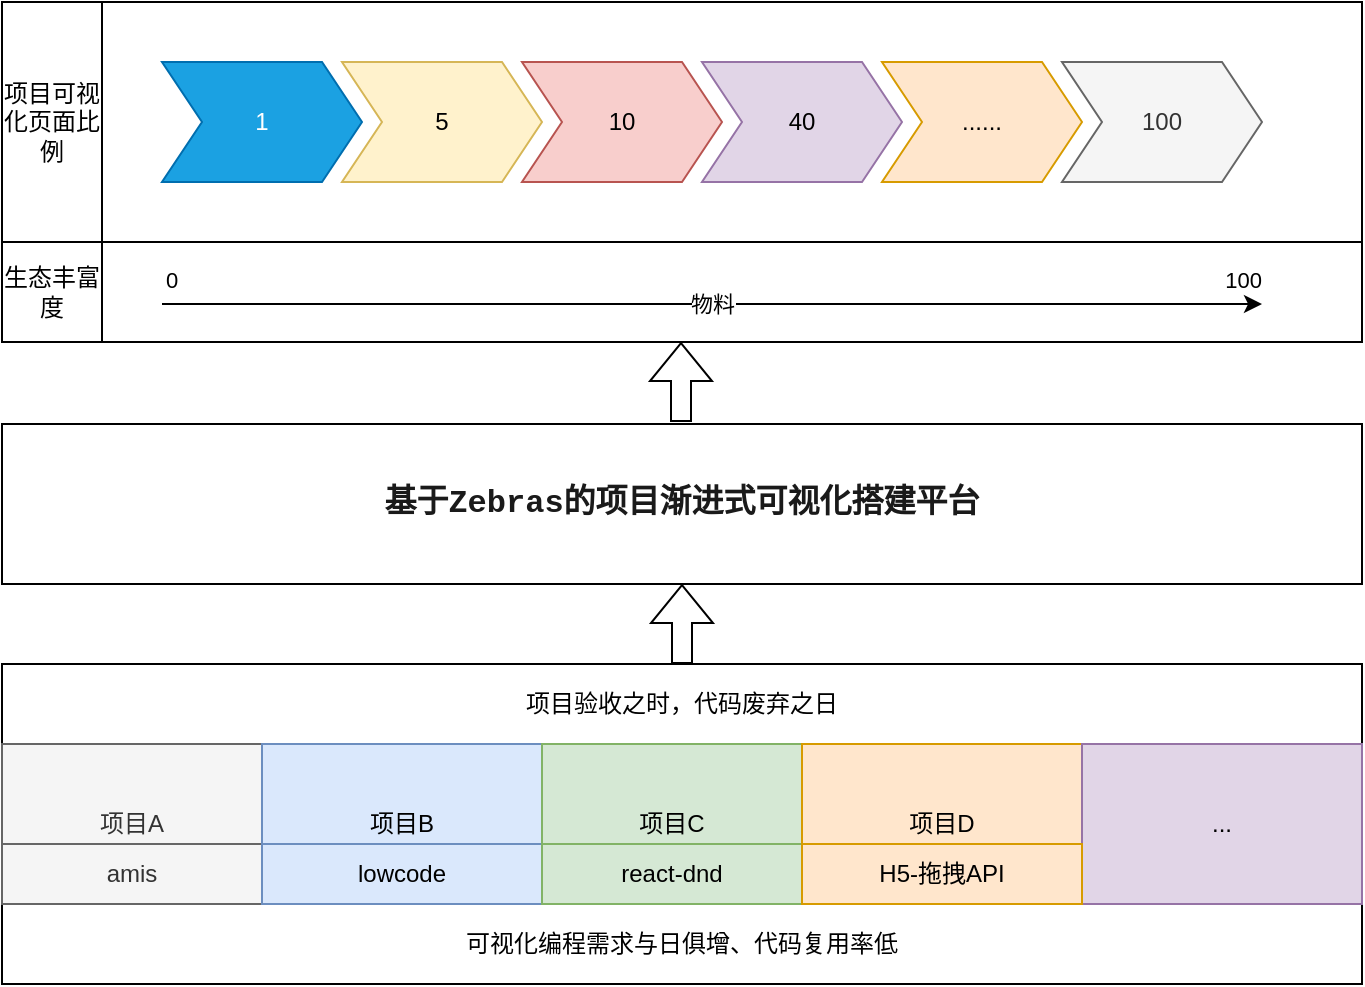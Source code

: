 <mxfile version="24.0.2" type="github">
  <diagram name="第 1 页" id="ZuTe7DdRdzsCQcWQcRMc">
    <mxGraphModel dx="1259" dy="702" grid="1" gridSize="10" guides="1" tooltips="1" connect="1" arrows="1" fold="1" page="1" pageScale="1" pageWidth="827" pageHeight="1169" math="0" shadow="0">
      <root>
        <mxCell id="0" />
        <mxCell id="1" parent="0" />
        <mxCell id="w7HhCrWTfC1vircZ0-AZ-1" value="" style="rounded=0;whiteSpace=wrap;html=1;" parent="1" vertex="1">
          <mxGeometry x="80" y="800" width="680" height="120" as="geometry" />
        </mxCell>
        <mxCell id="w7HhCrWTfC1vircZ0-AZ-2" value="&lt;font face=&quot;Courier New&quot; style=&quot;font-size: 16px;&quot;&gt;&lt;span style=&quot;&quot;&gt;&lt;span&gt;基于Zebras的项目渐进式可视化搭建平台&lt;/span&gt;&lt;/span&gt;&lt;/font&gt;" style="rounded=0;whiteSpace=wrap;html=1;fontColor=#1A1A1A;align=center;fontStyle=1" parent="1" vertex="1">
          <mxGeometry x="80" y="680" width="680" height="80" as="geometry" />
        </mxCell>
        <mxCell id="w7HhCrWTfC1vircZ0-AZ-3" value="" style="rounded=0;whiteSpace=wrap;html=1;" parent="1" vertex="1">
          <mxGeometry x="80" y="469" width="680" height="120" as="geometry" />
        </mxCell>
        <mxCell id="w7HhCrWTfC1vircZ0-AZ-4" value="1" style="shape=step;perimeter=stepPerimeter;whiteSpace=wrap;html=1;fixedSize=1;fillColor=#1ba1e2;fontColor=#ffffff;strokeColor=#006EAF;" parent="1" vertex="1">
          <mxGeometry x="160" y="499" width="100" height="60" as="geometry" />
        </mxCell>
        <mxCell id="w7HhCrWTfC1vircZ0-AZ-9" value="5" style="shape=step;perimeter=stepPerimeter;whiteSpace=wrap;html=1;fixedSize=1;fillColor=#fff2cc;strokeColor=#d6b656;" parent="1" vertex="1">
          <mxGeometry x="250" y="499" width="100" height="60" as="geometry" />
        </mxCell>
        <mxCell id="w7HhCrWTfC1vircZ0-AZ-10" value="10" style="shape=step;perimeter=stepPerimeter;whiteSpace=wrap;html=1;fixedSize=1;fillColor=#f8cecc;strokeColor=#b85450;" parent="1" vertex="1">
          <mxGeometry x="340" y="499" width="100" height="60" as="geometry" />
        </mxCell>
        <mxCell id="w7HhCrWTfC1vircZ0-AZ-11" value="40" style="shape=step;perimeter=stepPerimeter;whiteSpace=wrap;html=1;fixedSize=1;fillColor=#e1d5e7;strokeColor=#9673a6;" parent="1" vertex="1">
          <mxGeometry x="430" y="499" width="100" height="60" as="geometry" />
        </mxCell>
        <mxCell id="w7HhCrWTfC1vircZ0-AZ-12" value="......" style="shape=step;perimeter=stepPerimeter;whiteSpace=wrap;html=1;fixedSize=1;fillColor=#ffe6cc;strokeColor=#d79b00;" parent="1" vertex="1">
          <mxGeometry x="520" y="499" width="100" height="60" as="geometry" />
        </mxCell>
        <mxCell id="w7HhCrWTfC1vircZ0-AZ-13" value="100" style="shape=step;perimeter=stepPerimeter;whiteSpace=wrap;html=1;fixedSize=1;fillColor=#f5f5f5;strokeColor=#666666;fontColor=#333333;" parent="1" vertex="1">
          <mxGeometry x="610" y="499" width="100" height="60" as="geometry" />
        </mxCell>
        <mxCell id="w7HhCrWTfC1vircZ0-AZ-14" value="" style="rounded=0;whiteSpace=wrap;html=1;" parent="1" vertex="1">
          <mxGeometry x="80" y="589" width="680" height="50" as="geometry" />
        </mxCell>
        <mxCell id="w7HhCrWTfC1vircZ0-AZ-15" value="项目验收之时，代码废弃之日" style="rounded=0;whiteSpace=wrap;html=1;" parent="1" vertex="1">
          <mxGeometry x="80" y="800" width="680" height="40" as="geometry" />
        </mxCell>
        <mxCell id="w7HhCrWTfC1vircZ0-AZ-16" value="可视化编程需求与日俱增、代码复用率低" style="rounded=0;whiteSpace=wrap;html=1;" parent="1" vertex="1">
          <mxGeometry x="80" y="920" width="680" height="40" as="geometry" />
        </mxCell>
        <mxCell id="w7HhCrWTfC1vircZ0-AZ-17" value="项目A" style="rounded=0;whiteSpace=wrap;html=1;fillColor=#f5f5f5;fontColor=#333333;strokeColor=#666666;" parent="1" vertex="1">
          <mxGeometry x="80" y="840" width="130" height="80" as="geometry" />
        </mxCell>
        <mxCell id="w7HhCrWTfC1vircZ0-AZ-18" value="项目B" style="rounded=0;whiteSpace=wrap;html=1;fillColor=#dae8fc;strokeColor=#6c8ebf;" parent="1" vertex="1">
          <mxGeometry x="210" y="840" width="140" height="80" as="geometry" />
        </mxCell>
        <mxCell id="w7HhCrWTfC1vircZ0-AZ-19" value="项目C" style="rounded=0;whiteSpace=wrap;html=1;fillColor=#d5e8d4;strokeColor=#82b366;" parent="1" vertex="1">
          <mxGeometry x="350" y="840" width="130" height="80" as="geometry" />
        </mxCell>
        <mxCell id="w7HhCrWTfC1vircZ0-AZ-20" value="项目D" style="rounded=0;whiteSpace=wrap;html=1;fillColor=#ffe6cc;strokeColor=#d79b00;" parent="1" vertex="1">
          <mxGeometry x="480" y="840" width="140" height="80" as="geometry" />
        </mxCell>
        <mxCell id="w7HhCrWTfC1vircZ0-AZ-21" value="..." style="rounded=0;whiteSpace=wrap;html=1;fillColor=#e1d5e7;strokeColor=#9673a6;" parent="1" vertex="1">
          <mxGeometry x="620" y="840" width="140" height="80" as="geometry" />
        </mxCell>
        <mxCell id="w7HhCrWTfC1vircZ0-AZ-22" value="amis" style="rounded=0;whiteSpace=wrap;html=1;fillColor=#f5f5f5;fontColor=#333333;strokeColor=#666666;" parent="1" vertex="1">
          <mxGeometry x="80" y="890" width="130" height="30" as="geometry" />
        </mxCell>
        <mxCell id="w7HhCrWTfC1vircZ0-AZ-23" value="lowcode" style="rounded=0;whiteSpace=wrap;html=1;fillColor=#dae8fc;strokeColor=#6c8ebf;" parent="1" vertex="1">
          <mxGeometry x="210" y="890" width="140" height="30" as="geometry" />
        </mxCell>
        <mxCell id="w7HhCrWTfC1vircZ0-AZ-24" value="react-dnd" style="rounded=0;whiteSpace=wrap;html=1;fillColor=#d5e8d4;strokeColor=#82b366;" parent="1" vertex="1">
          <mxGeometry x="350" y="890" width="130" height="30" as="geometry" />
        </mxCell>
        <mxCell id="w7HhCrWTfC1vircZ0-AZ-25" value="H5-拖拽API" style="rounded=0;whiteSpace=wrap;html=1;fillColor=#ffe6cc;strokeColor=#d79b00;" parent="1" vertex="1">
          <mxGeometry x="480" y="890" width="140" height="30" as="geometry" />
        </mxCell>
        <mxCell id="w7HhCrWTfC1vircZ0-AZ-26" value="" style="endArrow=classic;html=1;rounded=0;" parent="1" edge="1">
          <mxGeometry relative="1" as="geometry">
            <mxPoint x="160" y="620" as="sourcePoint" />
            <mxPoint x="710" y="620" as="targetPoint" />
          </mxGeometry>
        </mxCell>
        <mxCell id="w7HhCrWTfC1vircZ0-AZ-27" value="物料" style="edgeLabel;resizable=0;html=1;align=center;verticalAlign=middle;" parent="w7HhCrWTfC1vircZ0-AZ-26" connectable="0" vertex="1">
          <mxGeometry relative="1" as="geometry" />
        </mxCell>
        <mxCell id="w7HhCrWTfC1vircZ0-AZ-28" value="0" style="edgeLabel;resizable=0;html=1;align=left;verticalAlign=bottom;" parent="w7HhCrWTfC1vircZ0-AZ-26" connectable="0" vertex="1">
          <mxGeometry x="-1" relative="1" as="geometry">
            <mxPoint y="-4" as="offset" />
          </mxGeometry>
        </mxCell>
        <mxCell id="w7HhCrWTfC1vircZ0-AZ-29" value="100" style="edgeLabel;resizable=0;html=1;align=right;verticalAlign=bottom;" parent="w7HhCrWTfC1vircZ0-AZ-26" connectable="0" vertex="1">
          <mxGeometry x="1" relative="1" as="geometry">
            <mxPoint y="-4" as="offset" />
          </mxGeometry>
        </mxCell>
        <mxCell id="YVC1tcmqvo0bKReFXnxw-1" value="项目可视化页面比例" style="rounded=0;whiteSpace=wrap;html=1;" parent="1" vertex="1">
          <mxGeometry x="80" y="469" width="50" height="120" as="geometry" />
        </mxCell>
        <mxCell id="YVC1tcmqvo0bKReFXnxw-3" value="生态丰富度" style="rounded=0;whiteSpace=wrap;html=1;" parent="1" vertex="1">
          <mxGeometry x="80" y="589" width="50" height="50" as="geometry" />
        </mxCell>
        <mxCell id="9lCWFAJ6bnJ19n7BnZsp-1" value="" style="shape=flexArrow;endArrow=classic;html=1;rounded=0;exitX=0.5;exitY=0;exitDx=0;exitDy=0;entryX=0.5;entryY=1;entryDx=0;entryDy=0;" edge="1" parent="1" source="w7HhCrWTfC1vircZ0-AZ-15" target="w7HhCrWTfC1vircZ0-AZ-2">
          <mxGeometry width="50" height="50" relative="1" as="geometry">
            <mxPoint x="390" y="750" as="sourcePoint" />
            <mxPoint x="440" y="700" as="targetPoint" />
          </mxGeometry>
        </mxCell>
        <mxCell id="9lCWFAJ6bnJ19n7BnZsp-2" value="" style="shape=flexArrow;endArrow=classic;html=1;rounded=0;exitX=0.5;exitY=0;exitDx=0;exitDy=0;entryX=0.5;entryY=1;entryDx=0;entryDy=0;" edge="1" parent="1">
          <mxGeometry width="50" height="50" relative="1" as="geometry">
            <mxPoint x="419.5" y="679" as="sourcePoint" />
            <mxPoint x="419.5" y="639" as="targetPoint" />
          </mxGeometry>
        </mxCell>
      </root>
    </mxGraphModel>
  </diagram>
</mxfile>
